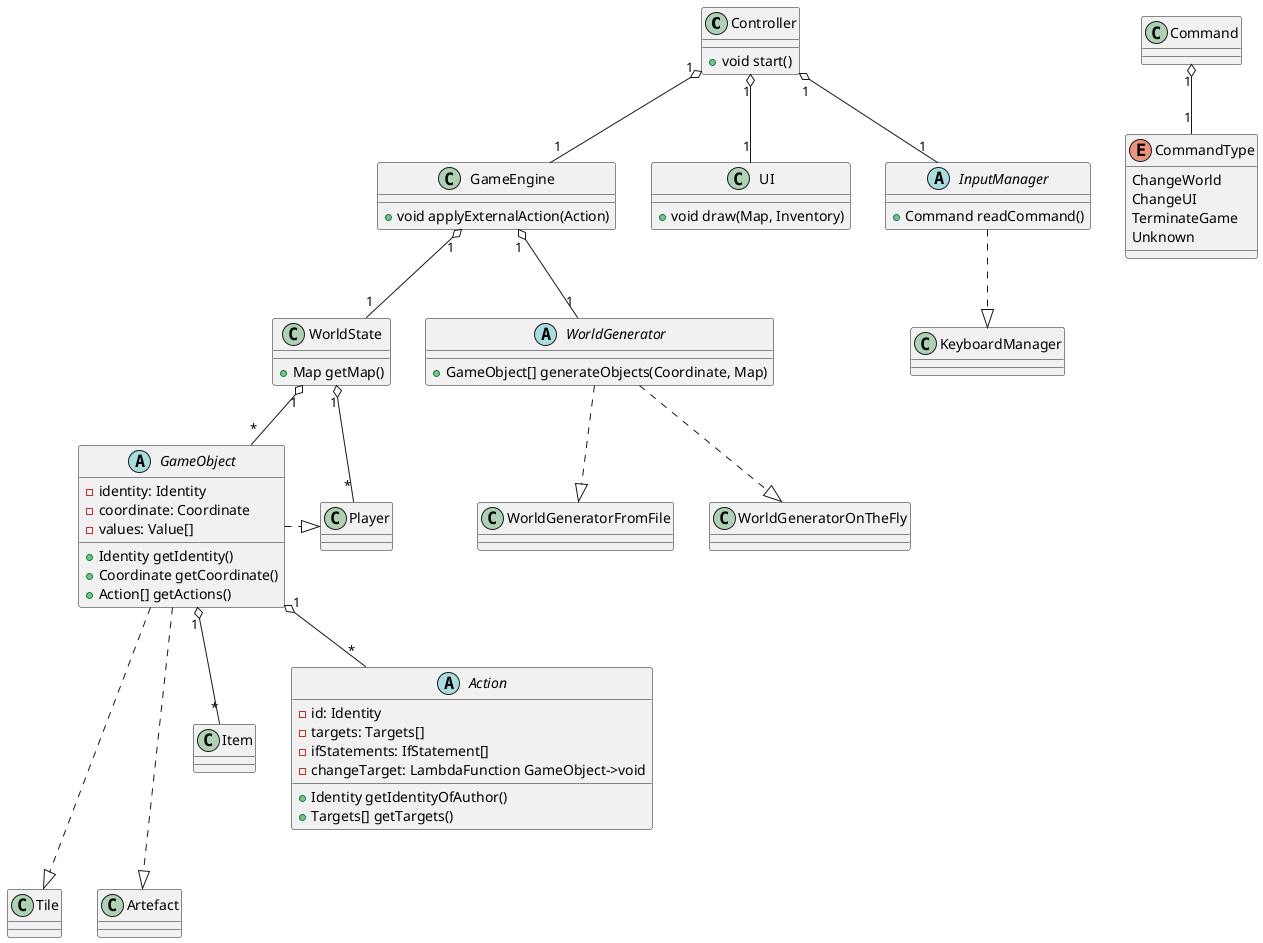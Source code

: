 @startuml
'https://plantuml.com/class-diagram

class Controller {
+ void start()
}

Controller "1" o-- "1" GameEngine
Controller "1" o-- "1" UI
Controller "1" o-- "1" InputManager

'INPUT SECTION:
abstract InputManager {
+Command readCommand()
}

InputManager -.|> KeyboardManager

class Command {
}

Command "1" o-- "1" CommandType

enum CommandType {
ChangeWorld
ChangeUI
TerminateGame
Unknown
}

'UI SECTION:

class UI {
+void draw(Map, Inventory)
}

'WORLD LOGIC SECTION

class GameEngine {
+ void applyExternalAction(Action)
}

GameEngine "1" o-- "1" WorldState
GameEngine "1" o-- "1" WorldGenerator

abstract WorldGenerator {
+ GameObject[] generateObjects(Coordinate, Map)
}

WorldGenerator -.|> WorldGeneratorFromFile
WorldGenerator -.|> WorldGeneratorOnTheFly

class WorldState {
+Map getMap()
}

WorldState "1" o-- "*" GameObject
WorldState "1" o-- "*" Player

'Object is something with Coordinate, Item[], Action[]
abstract class GameObject {
- identity: Identity
+ Identity getIdentity()
- coordinate: Coordinate
+ Coordinate getCoordinate()
+ Action[] getActions()
- values: Value[]
}

'Player is self-explaining
class Player
'Tile is something like floor, each coordinate has to have one Tile
class Tile
'Artefact is something able to hold Item (like chest or just item).
'It is required because Item is not GameObject.
class Artefact

GameObject --.|> Tile
GameObject .|> Player
GameObject --.|> Artefact

'Item is self-explaining
class Item
'Action is attempt of GameObject to change the World (including itself)
abstract class Action {
- id: Identity
+ Identity getIdentityOfAuthor()
- targets: Targets[]
+ Targets[] getTargets()
- ifStatements: IfStatement[]
- changeTarget: LambdaFunction GameObject->void
}

GameObject "1" o-- "*" Item
GameObject "1" o-- "*" Action

@enduml